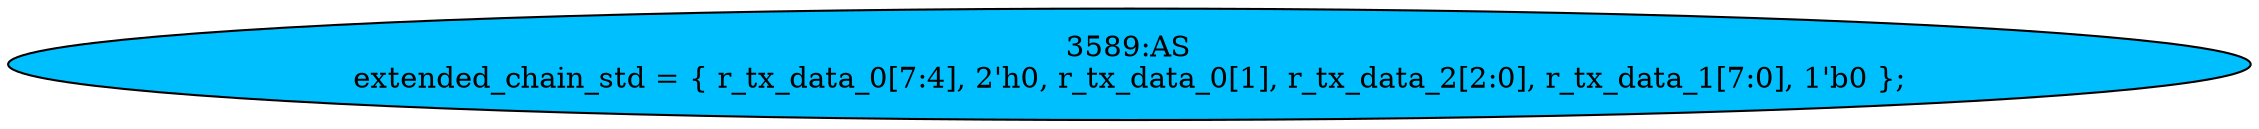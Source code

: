 strict digraph "" {
	node [label="\N"];
	"3589:AS"	 [ast="<pyverilog.vparser.ast.Assign object at 0x7f44f6b3cad0>",
		def_var="['extended_chain_std']",
		fillcolor=deepskyblue,
		label="3589:AS
extended_chain_std = { r_tx_data_0[7:4], 2'h0, r_tx_data_0[1], r_tx_data_2[2:0], r_tx_data_1[7:0], 1'b0 };",
		statements="[]",
		style=filled,
		typ=Assign,
		use_var="['r_tx_data_0', 'r_tx_data_0', 'r_tx_data_2', 'r_tx_data_1']"];
}
